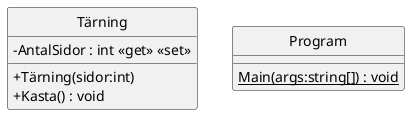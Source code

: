 @startuml
skinparam classAttributeIconSize 0
skinparam Monochrome true
hide circle
class Tärning {
    - AntalSidor : int <<get>> <<set>>
    + Tärning(sidor:int)
    + Kasta() : void
}
class Program {
    {static} Main(args:string[]) : void
}
@enduml
